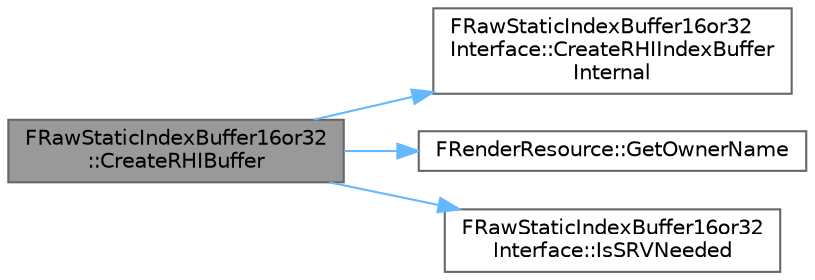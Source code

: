 digraph "FRawStaticIndexBuffer16or32::CreateRHIBuffer"
{
 // INTERACTIVE_SVG=YES
 // LATEX_PDF_SIZE
  bgcolor="transparent";
  edge [fontname=Helvetica,fontsize=10,labelfontname=Helvetica,labelfontsize=10];
  node [fontname=Helvetica,fontsize=10,shape=box,height=0.2,width=0.4];
  rankdir="LR";
  Node1 [id="Node000001",label="FRawStaticIndexBuffer16or32\l::CreateRHIBuffer",height=0.2,width=0.4,color="gray40", fillcolor="grey60", style="filled", fontcolor="black",tooltip="Create an RHI index buffer with CPU data."];
  Node1 -> Node2 [id="edge1_Node000001_Node000002",color="steelblue1",style="solid",tooltip=" "];
  Node2 [id="Node000002",label="FRawStaticIndexBuffer16or32\lInterface::CreateRHIIndexBuffer\lInternal",height=0.2,width=0.4,color="grey40", fillcolor="white", style="filled",URL="$d4/d4c/classFRawStaticIndexBuffer16or32Interface.html#a34d3652ed1736feb76d4a65b95b02390",tooltip=" "];
  Node1 -> Node3 [id="edge2_Node000001_Node000003",color="steelblue1",style="solid",tooltip=" "];
  Node3 [id="Node000003",label="FRenderResource::GetOwnerName",height=0.2,width=0.4,color="grey40", fillcolor="white", style="filled",URL="$d8/ddf/classFRenderResource.html#a312b714cb98cdebdf83187a87fa8aca5",tooltip=" "];
  Node1 -> Node4 [id="edge3_Node000001_Node000004",color="steelblue1",style="solid",tooltip=" "];
  Node4 [id="Node000004",label="FRawStaticIndexBuffer16or32\lInterface::IsSRVNeeded",height=0.2,width=0.4,color="grey40", fillcolor="white", style="filled",URL="$d4/d4c/classFRawStaticIndexBuffer16or32Interface.html#a54fa905621108b22c144f3ed0d9012bc",tooltip=" "];
}
